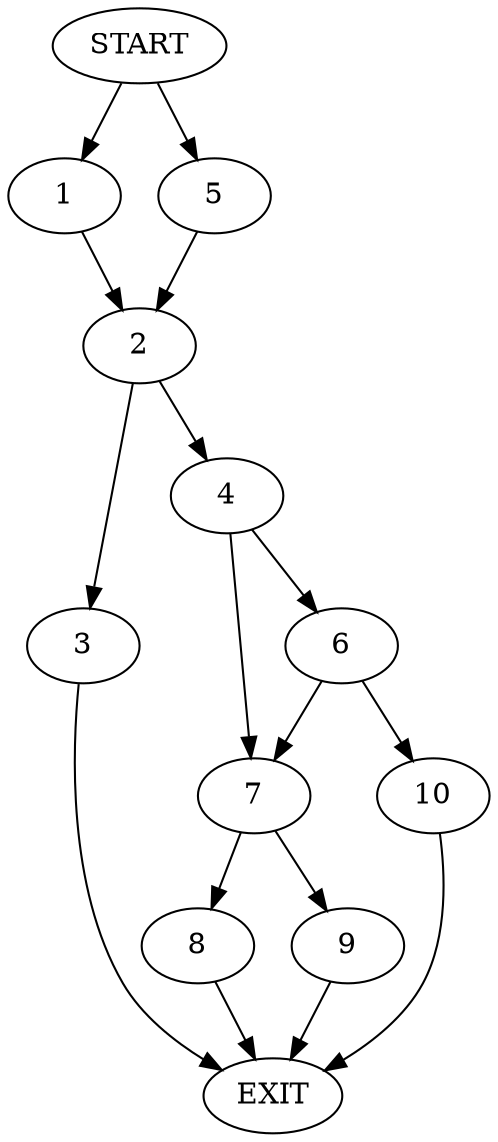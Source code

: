 digraph {
0 [label="START"]
11 [label="EXIT"]
0 -> 1
1 -> 2
2 -> 3
2 -> 4
0 -> 5
5 -> 2
3 -> 11
4 -> 6
4 -> 7
7 -> 8
7 -> 9
6 -> 10
6 -> 7
10 -> 11
8 -> 11
9 -> 11
}
